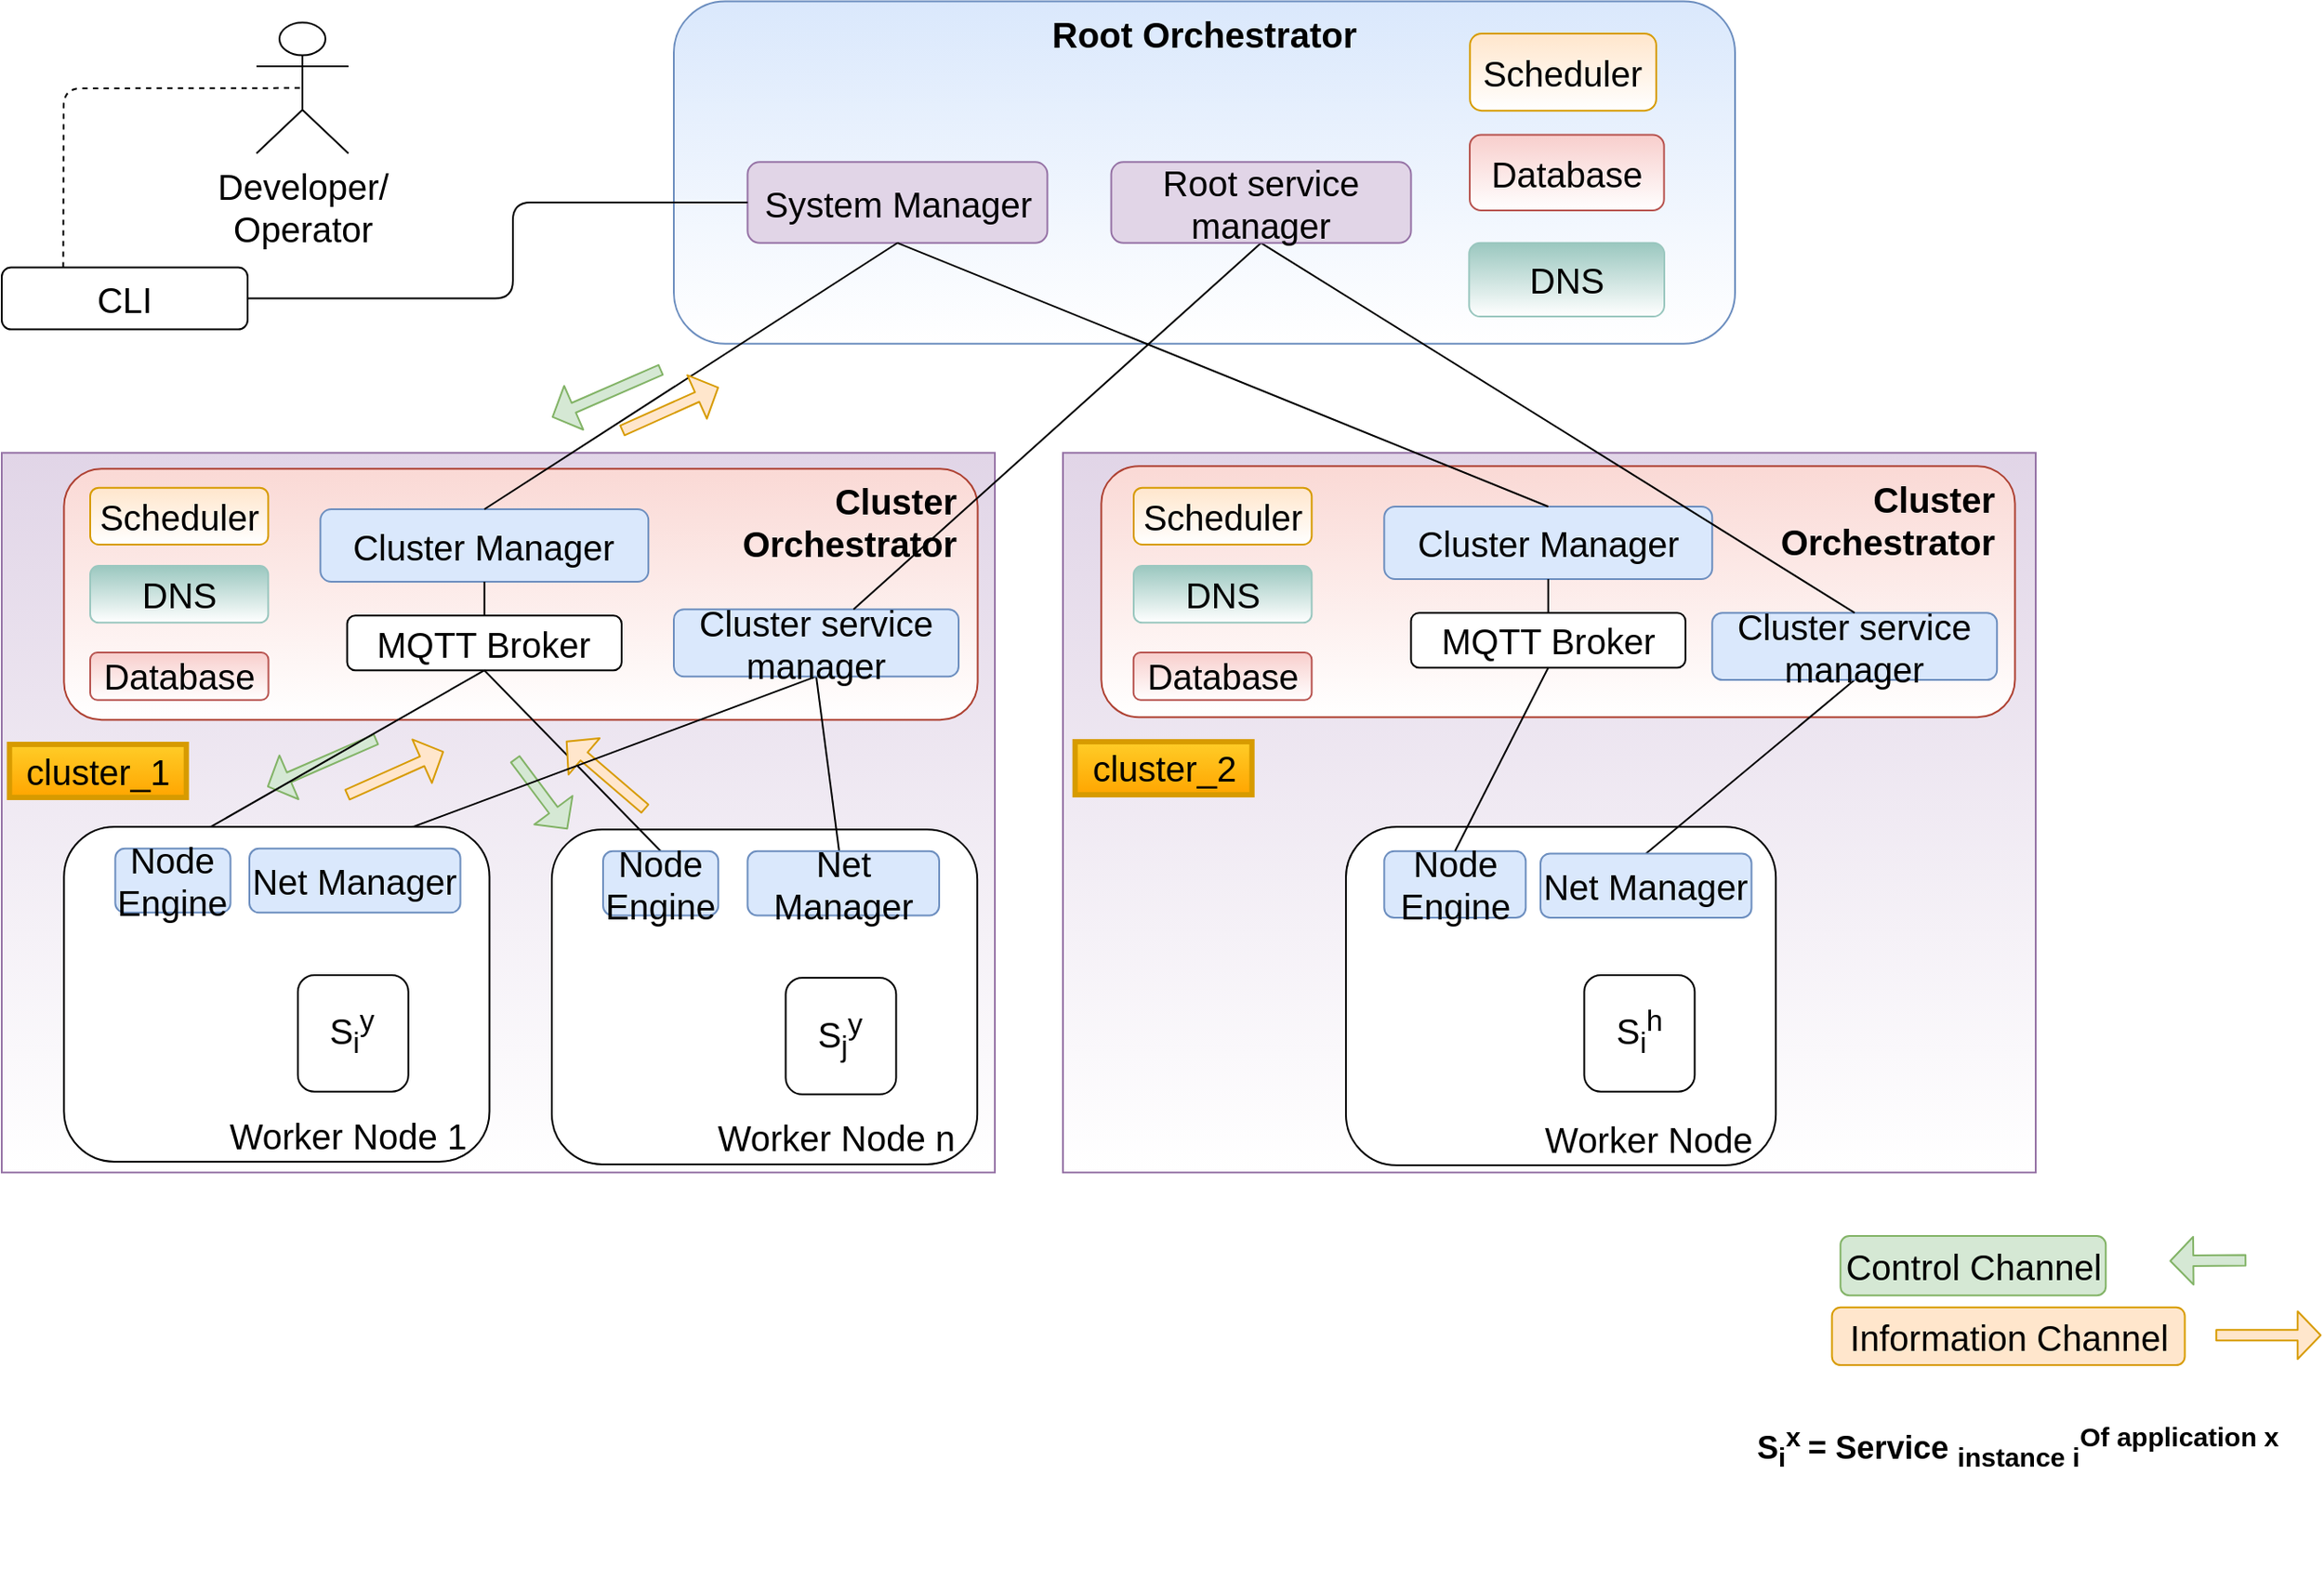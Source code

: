 <mxfile version="14.5.1" type="device"><diagram id="qDg0xC4o8QqIYIw0mtO4" name="Page-1"><mxGraphModel dx="5712" dy="-9516" grid="1" gridSize="10" guides="1" tooltips="1" connect="1" arrows="1" fold="1" page="1" pageScale="1" pageWidth="827" pageHeight="1169" math="0" shadow="0"><root><mxCell id="0"/><mxCell id="1" parent="0"/><mxCell id="P4OtFb7GqKxglxMJNn4_-2" value="CLI" style="rounded=1;whiteSpace=wrap;html=1;gradientColor=#ffffff;fontSize=20;" parent="1" vertex="1"><mxGeometry x="-3860" y="11032.29" width="139" height="35" as="geometry"/></mxCell><mxCell id="P4OtFb7GqKxglxMJNn4_-4" value="&lt;font style=&quot;font-size: 20px;&quot;&gt;&lt;b style=&quot;font-size: 20px;&quot;&gt;Root Orchestrator&lt;/b&gt;&lt;br style=&quot;font-size: 20px;&quot;&gt;&lt;/font&gt;" style="rounded=1;whiteSpace=wrap;html=1;fontSize=20;verticalAlign=top;rotation=0;gradientDirection=south;fillColor=#dae8fc;strokeColor=#6c8ebf;gradientColor=#ffffff;" parent="1" vertex="1"><mxGeometry x="-3480" y="10881.8" width="600" height="193.62" as="geometry"/></mxCell><mxCell id="P4OtFb7GqKxglxMJNn4_-5" value="&lt;font style=&quot;font-size: 20px;&quot;&gt;Scheduler&lt;/font&gt;" style="rounded=1;whiteSpace=wrap;html=1;fontSize=20;fillColor=#ffe6cc;strokeColor=#d79b00;rotation=0;verticalAlign=middle;gradientColor=#ffffff;" parent="1" vertex="1"><mxGeometry x="-3029.876" y="10900.004" width="105.311" height="43.565" as="geometry"/></mxCell><mxCell id="P4OtFb7GqKxglxMJNn4_-6" value="System Manager" style="rounded=1;whiteSpace=wrap;html=1;fontSize=20;fillColor=#e1d5e7;strokeColor=#9673a6;rotation=0;verticalAlign=middle;" parent="1" vertex="1"><mxGeometry x="-3438.31" y="10972.66" width="169.5" height="45.73" as="geometry"/></mxCell><mxCell id="P4OtFb7GqKxglxMJNn4_-7" value="&lt;font style=&quot;font-size: 20px;&quot;&gt;Database&lt;/font&gt;" style="rounded=1;whiteSpace=wrap;html=1;rotation=0;fillColor=#f8cecc;strokeColor=#b85450;gradientColor=#ffffff;fontSize=20;" parent="1" vertex="1"><mxGeometry x="-3030" y="10957.23" width="109.84" height="42.77" as="geometry"/></mxCell><mxCell id="P4OtFb7GqKxglxMJNn4_-8" value="" style="endArrow=none;html=1;fontSize=20;entryX=1;entryY=0.5;entryDx=0;entryDy=0;edgeStyle=orthogonalEdgeStyle;exitX=0;exitY=0.5;exitDx=0;exitDy=0;" parent="1" source="P4OtFb7GqKxglxMJNn4_-6" target="P4OtFb7GqKxglxMJNn4_-2" edge="1"><mxGeometry width="50" height="50" relative="1" as="geometry"><mxPoint x="-3221" y="10998.29" as="sourcePoint"/><mxPoint x="-3541" y="11017.29" as="targetPoint"/><Array as="points"><mxPoint x="-3571" y="10995.66"/><mxPoint x="-3571" y="11049.66"/></Array></mxGeometry></mxCell><mxCell id="P4OtFb7GqKxglxMJNn4_-9" value="Control Channel" style="rounded=1;whiteSpace=wrap;html=1;fillColor=#d5e8d4;strokeColor=#82b366;fontSize=20;" parent="1" vertex="1"><mxGeometry x="-2820.38" y="11580" width="150" height="33.63" as="geometry"/></mxCell><mxCell id="P4OtFb7GqKxglxMJNn4_-10" value="Information Channel" style="rounded=1;whiteSpace=wrap;html=1;fillColor=#ffe6cc;strokeColor=#d79b00;fontSize=20;" parent="1" vertex="1"><mxGeometry x="-2825.2" y="11620.4" width="199.5" height="32.62" as="geometry"/></mxCell><mxCell id="P4OtFb7GqKxglxMJNn4_-11" value="" style="shape=flexArrow;endArrow=classic;html=1;strokeColor=#d79b00;fontSize=20;strokeWidth=1;width=6;fillColor=#ffe6cc;endSize=4;startSize=3;targetPerimeterSpacing=0;" parent="1" edge="1"><mxGeometry width="50" height="50" relative="1" as="geometry"><mxPoint x="-2608.38" y="11636.12" as="sourcePoint"/><mxPoint x="-2548.38" y="11636.12" as="targetPoint"/></mxGeometry></mxCell><mxCell id="P4OtFb7GqKxglxMJNn4_-12" value="" style="endArrow=classic;html=1;fillColor=#d5e8d4;strokeColor=#82b366;shape=flexArrow;width=6;fontSize=20;endSize=4;" parent="1" edge="1"><mxGeometry width="50" height="50" relative="1" as="geometry"><mxPoint x="-2590.88" y="11593.73" as="sourcePoint"/><mxPoint x="-2634.38" y="11594.12" as="targetPoint"/></mxGeometry></mxCell><object label="Developer/ &lt;br style=&quot;font-size: 20px;&quot;&gt;Operator" id="P4OtFb7GqKxglxMJNn4_-13"><mxCell style="shape=umlActor;verticalLabelPosition=bottom;labelBackgroundColor=#ffffff;verticalAlign=top;html=1;outlineConnect=0;rounded=1;gradientColor=#ffffff;fontSize=20;align=center;fontColor=#000000;" parent="1" vertex="1"><mxGeometry x="-3716" y="10893.79" width="52" height="74" as="geometry"/></mxCell></object><mxCell id="P4OtFb7GqKxglxMJNn4_-14" value="" style="endArrow=none;dashed=1;html=1;fontSize=20;entryX=0.5;entryY=0.5;entryDx=0;entryDy=0;entryPerimeter=0;exitX=0.25;exitY=0;exitDx=0;exitDy=0;" parent="1" source="P4OtFb7GqKxglxMJNn4_-2" target="P4OtFb7GqKxglxMJNn4_-13" edge="1"><mxGeometry width="50" height="50" relative="1" as="geometry"><mxPoint x="-3921" y="10972.29" as="sourcePoint"/><mxPoint x="-3871" y="10922.29" as="targetPoint"/><Array as="points"><mxPoint x="-3825" y="10931"/></Array></mxGeometry></mxCell><mxCell id="P4OtFb7GqKxglxMJNn4_-45" value="" style="group;rotation=0;fillColor=#e1d5e7;strokeColor=#9673a6;gradientColor=#ffffff;fontSize=20;container=0;" parent="1" vertex="1" connectable="0"><mxGeometry x="-3260" y="11137.11" width="550" height="407" as="geometry"/></mxCell><mxCell id="P4OtFb7GqKxglxMJNn4_-47" value="&lt;b style=&quot;font-size: 20px;&quot;&gt;Cluster &lt;br style=&quot;font-size: 20px;&quot;&gt;Orchestrator&lt;/b&gt;" style="rounded=1;whiteSpace=wrap;html=1;fontSize=20;verticalAlign=top;rotation=0;fillColor=#fad9d5;strokeColor=#ae4132;gradientColor=#ffffff;align=right;spacing=2;spacingRight=10;" parent="1" vertex="1"><mxGeometry x="-3238.32" y="11144.59" width="516.6" height="142" as="geometry"/></mxCell><mxCell id="P4OtFb7GqKxglxMJNn4_-48" value="Scheduler" style="rounded=1;whiteSpace=wrap;html=1;fontSize=20;fillColor=#ffe6cc;strokeColor=#d79b00;rotation=0;gradientColor=#ffffff;" parent="1" vertex="1"><mxGeometry x="-3220.002" y="11156.86" width="100.659" height="32.13" as="geometry"/></mxCell><mxCell id="P4OtFb7GqKxglxMJNn4_-49" value="Cluster Manager" style="rounded=1;whiteSpace=wrap;html=1;fillColor=#dae8fc;strokeColor=#6c8ebf;fontSize=20;verticalAlign=middle;" parent="1" vertex="1"><mxGeometry x="-3078.345" y="11167.48" width="185.454" height="41" as="geometry"/></mxCell><mxCell id="P4OtFb7GqKxglxMJNn4_-50" value="&lt;font style=&quot;font-size: 20px;&quot;&gt;Database&lt;/font&gt;" style="rounded=1;whiteSpace=wrap;html=1;rotation=0;fillColor=#f8cecc;strokeColor=#b85450;gradientColor=#ffffff;fontSize=20;" parent="1" vertex="1"><mxGeometry x="-3220.112" y="11250" width="100.772" height="26.88" as="geometry"/></mxCell><mxCell id="P4OtFb7GqKxglxMJNn4_-51" value="MQTT Broker" style="rounded=1;whiteSpace=wrap;html=1;strokeColor=#000000;fontSize=20;" parent="1" vertex="1"><mxGeometry x="-3063.21" y="11227.59" width="155.18" height="31" as="geometry"/></mxCell><mxCell id="P4OtFb7GqKxglxMJNn4_-52" style="rounded=0;orthogonalLoop=1;jettySize=auto;html=1;fontSize=20;endArrow=none;endFill=0;" parent="1" source="P4OtFb7GqKxglxMJNn4_-51" target="P4OtFb7GqKxglxMJNn4_-49" edge="1"><mxGeometry relative="1" as="geometry"><mxPoint x="1018.694" y="262.48" as="sourcePoint"/><mxPoint x="922.017" y="104.48" as="targetPoint"/></mxGeometry></mxCell><mxCell id="P4OtFb7GqKxglxMJNn4_-53" value="cluster_2" style="text;html=1;align=center;verticalAlign=middle;resizable=0;points=[];autosize=1;fontSize=20;gradientColor=#ffa500;fillColor=#ffcd28;strokeColor=#d79b00;strokeWidth=3;rotation=0;" parent="1" vertex="1"><mxGeometry x="-3253.15" y="11300.47" width="100" height="30" as="geometry"/></mxCell><mxCell id="P4OtFb7GqKxglxMJNn4_-54" value="&lt;font style=&quot;font-size: 20px;&quot;&gt;Worker Node&lt;/font&gt;" style="rounded=1;whiteSpace=wrap;html=1;fontSize=20;verticalAlign=bottom;rotation=0;labelPosition=center;verticalLabelPosition=middle;align=right;spacingRight=11;" parent="1" vertex="1"><mxGeometry x="-3100" y="11348.59" width="243.07" height="191.41" as="geometry"/></mxCell><mxCell id="P4OtFb7GqKxglxMJNn4_-55" value="S&lt;sub&gt;i&lt;/sub&gt;&lt;sup&gt;h&lt;/sup&gt;" style="rounded=1;whiteSpace=wrap;html=1;fontSize=20;rotation=0;" parent="1" vertex="1"><mxGeometry x="-2965.26" y="11432.491" width="62.452" height="65.917" as="geometry"/></mxCell><mxCell id="P4OtFb7GqKxglxMJNn4_-56" value="Node Engine" style="rounded=1;whiteSpace=wrap;html=1;fillColor=#dae8fc;strokeColor=#6c8ebf;fontSize=20;verticalAlign=middle;" parent="1" vertex="1"><mxGeometry x="-3078.34" y="11362.39" width="80" height="37.61" as="geometry"/></mxCell><mxCell id="P4OtFb7GqKxglxMJNn4_-57" style="rounded=0;orthogonalLoop=1;jettySize=auto;html=1;exitX=0.5;exitY=0;exitDx=0;exitDy=0;fontSize=20;endArrow=none;endFill=0;entryX=0.5;entryY=1;entryDx=0;entryDy=0;" parent="1" source="P4OtFb7GqKxglxMJNn4_-56" target="P4OtFb7GqKxglxMJNn4_-51" edge="1"><mxGeometry relative="1" as="geometry"><mxPoint x="-2843.867" y="11377.03" as="sourcePoint"/><mxPoint x="-3042.277" y="11194.44" as="targetPoint"/></mxGeometry></mxCell><mxCell id="P4OtFb7GqKxglxMJNn4_-58" style="rounded=0;orthogonalLoop=1;jettySize=auto;html=1;endArrow=none;endFill=0;entryX=0.5;entryY=0;entryDx=0;entryDy=0;exitX=0.5;exitY=1;exitDx=0;exitDy=0;" parent="1" source="P4OtFb7GqKxglxMJNn4_-6" target="P4OtFb7GqKxglxMJNn4_-49" edge="1"><mxGeometry relative="1" as="geometry"><mxPoint x="-3200" y="11020" as="sourcePoint"/><mxPoint x="-3530.29" y="11179" as="targetPoint"/></mxGeometry></mxCell><mxCell id="P4OtFb7GqKxglxMJNn4_-59" value="" style="group;rotation=0;fillColor=#e1d5e7;strokeColor=#9673a6;gradientColor=#ffffff;fontSize=20;container=0;" parent="1" vertex="1" connectable="0"><mxGeometry x="-3860" y="11137.11" width="561.5" height="407" as="geometry"/></mxCell><mxCell id="P4OtFb7GqKxglxMJNn4_-61" value="" style="endArrow=classic;html=1;fillColor=#d5e8d4;strokeColor=#82b366;shape=flexArrow;width=6;fontSize=20;endSize=4;" parent="1" edge="1"><mxGeometry x="-3899.5" y="11147.63" width="50" height="50" as="geometry"><mxPoint x="-3648" y="11299" as="sourcePoint"/><mxPoint x="-3710" y="11326" as="targetPoint"/></mxGeometry></mxCell><mxCell id="P4OtFb7GqKxglxMJNn4_-62" value="" style="endArrow=classic;html=1;fillColor=#d5e8d4;strokeColor=#82b366;shape=flexArrow;width=6;fontSize=20;endSize=4;" parent="1" edge="1"><mxGeometry x="-3931.5" y="11148.63" width="50" height="50" as="geometry"><mxPoint x="-3570" y="11310" as="sourcePoint"/><mxPoint x="-3540" y="11350" as="targetPoint"/></mxGeometry></mxCell><mxCell id="P4OtFb7GqKxglxMJNn4_-63" value="" style="shape=flexArrow;endArrow=classic;html=1;strokeColor=#d79b00;fontSize=20;strokeWidth=1;width=6;fillColor=#ffe6cc;endSize=4;startSize=3;targetPerimeterSpacing=0;" parent="1" edge="1"><mxGeometry x="-3921.5" y="11134.63" width="50" height="50" as="geometry"><mxPoint x="-3665" y="11330.63" as="sourcePoint"/><mxPoint x="-3610" y="11306" as="targetPoint"/></mxGeometry></mxCell><mxCell id="P4OtFb7GqKxglxMJNn4_-64" value="cluster_1" style="text;html=1;align=center;verticalAlign=middle;resizable=0;points=[];autosize=1;fontSize=20;gradientColor=#ffa500;fillColor=#ffcd28;strokeColor=#d79b00;strokeWidth=3;rotation=0;" parent="1" vertex="1"><mxGeometry x="-3855.65" y="11301.99" width="100" height="30" as="geometry"/></mxCell><mxCell id="P4OtFb7GqKxglxMJNn4_-65" value="&lt;b style=&quot;font-size: 20px;&quot;&gt;Cluster &lt;br style=&quot;font-size: 20px;&quot;&gt;Orchestrator&lt;/b&gt;" style="rounded=1;whiteSpace=wrap;html=1;fontSize=20;verticalAlign=top;rotation=0;fillColor=#fad9d5;strokeColor=#ae4132;gradientColor=#ffffff;align=right;spacing=2;spacingRight=10;" parent="1" vertex="1"><mxGeometry x="-3824.82" y="11146.11" width="516.6" height="142" as="geometry"/></mxCell><mxCell id="P4OtFb7GqKxglxMJNn4_-66" value="Scheduler" style="rounded=1;whiteSpace=wrap;html=1;fontSize=20;fillColor=#ffe6cc;strokeColor=#d79b00;rotation=0;gradientColor=#ffffff;" parent="1" vertex="1"><mxGeometry x="-3810.002" y="11156.86" width="100.659" height="32.13" as="geometry"/></mxCell><mxCell id="P4OtFb7GqKxglxMJNn4_-67" value="Cluster Manager" style="rounded=1;whiteSpace=wrap;html=1;fillColor=#dae8fc;strokeColor=#6c8ebf;fontSize=20;verticalAlign=middle;" parent="1" vertex="1"><mxGeometry x="-3679.845" y="11169" width="185.454" height="41" as="geometry"/></mxCell><mxCell id="P4OtFb7GqKxglxMJNn4_-68" value="&lt;font style=&quot;font-size: 20px;&quot;&gt;Database&lt;/font&gt;" style="rounded=1;whiteSpace=wrap;html=1;rotation=0;fillColor=#f8cecc;strokeColor=#b85450;gradientColor=#ffffff;fontSize=20;" parent="1" vertex="1"><mxGeometry x="-3810.002" y="11250" width="100.772" height="26.88" as="geometry"/></mxCell><mxCell id="9mKfw8Kms2oN-hSuTqNL-10" style="edgeStyle=none;rounded=0;orthogonalLoop=1;jettySize=auto;html=1;exitX=0.5;exitY=1;exitDx=0;exitDy=0;entryX=0.5;entryY=0;entryDx=0;entryDy=0;endArrow=none;endFill=0;strokeColor=#000000;" parent="1" source="P4OtFb7GqKxglxMJNn4_-75" target="9mKfw8Kms2oN-hSuTqNL-4" edge="1"><mxGeometry relative="1" as="geometry"/></mxCell><mxCell id="P4OtFb7GqKxglxMJNn4_-75" value="MQTT Broker" style="rounded=1;whiteSpace=wrap;html=1;strokeColor=#000000;fontSize=20;" parent="1" vertex="1"><mxGeometry x="-3664.71" y="11229.11" width="155.18" height="31" as="geometry"/></mxCell><mxCell id="P4OtFb7GqKxglxMJNn4_-76" style="rounded=0;orthogonalLoop=1;jettySize=auto;html=1;fontSize=20;endArrow=none;endFill=0;" parent="1" source="P4OtFb7GqKxglxMJNn4_-75" target="P4OtFb7GqKxglxMJNn4_-67" edge="1"><mxGeometry x="-3854.82" y="11140.11" as="geometry"><mxPoint x="-3437.626" y="11404.11" as="sourcePoint"/><mxPoint x="-3534.303" y="11246.11" as="targetPoint"/></mxGeometry></mxCell><mxCell id="P4OtFb7GqKxglxMJNn4_-78" value="&lt;font style=&quot;font-size: 20px&quot;&gt;Worker Node n&lt;/font&gt;" style="rounded=1;whiteSpace=wrap;html=1;fontSize=20;verticalAlign=bottom;rotation=0;labelPosition=center;verticalLabelPosition=middle;align=right;spacingRight=11;" parent="1" vertex="1"><mxGeometry x="-3549" y="11350.11" width="240.566" height="189.369" as="geometry"/></mxCell><mxCell id="P4OtFb7GqKxglxMJNn4_-79" value="S&lt;sub&gt;j&lt;/sub&gt;&lt;sup&gt;y&lt;/sup&gt;" style="rounded=1;whiteSpace=wrap;html=1;fontSize=20;rotation=0;" parent="1" vertex="1"><mxGeometry x="-3416.76" y="11434.011" width="62.452" height="65.917" as="geometry"/></mxCell><mxCell id="P4OtFb7GqKxglxMJNn4_-83" style="rounded=0;orthogonalLoop=1;jettySize=auto;html=1;fontSize=20;endArrow=none;endFill=0;entryX=0.5;entryY=1;entryDx=0;entryDy=0;exitX=0.5;exitY=0;exitDx=0;exitDy=0;" parent="1" source="P4OtFb7GqKxglxMJNn4_-98" target="P4OtFb7GqKxglxMJNn4_-75" edge="1"><mxGeometry x="-3861.5" y="11138.63" as="geometry"><mxPoint x="-3469.645" y="11363.81" as="sourcePoint"/><mxPoint x="-3643.777" y="11195.96" as="targetPoint"/></mxGeometry></mxCell><mxCell id="P4OtFb7GqKxglxMJNn4_-84" value="" style="shape=flexArrow;endArrow=classic;html=1;strokeColor=#d79b00;fontSize=20;strokeWidth=1;width=6;fillColor=#ffe6cc;endSize=4;startSize=3;targetPerimeterSpacing=0;" parent="1" edge="1"><mxGeometry x="-3942.5" y="11138.63" width="50" height="50" as="geometry"><mxPoint x="-3496" y="11338.63" as="sourcePoint"/><mxPoint x="-3541" y="11300" as="targetPoint"/></mxGeometry></mxCell><mxCell id="P4OtFb7GqKxglxMJNn4_-87" style="rounded=0;orthogonalLoop=1;jettySize=auto;html=1;exitX=0.5;exitY=1;exitDx=0;exitDy=0;endArrow=none;endFill=0;entryX=0.5;entryY=0;entryDx=0;entryDy=0;" parent="1" source="P4OtFb7GqKxglxMJNn4_-6" target="P4OtFb7GqKxglxMJNn4_-67" edge="1"><mxGeometry relative="1" as="geometry"/></mxCell><mxCell id="P4OtFb7GqKxglxMJNn4_-93" value="&lt;h2&gt;S&lt;sub&gt;i&lt;/sub&gt;&lt;sup&gt;x &lt;/sup&gt;= Service&amp;nbsp;&lt;sub&gt;instance i&lt;/sub&gt;&lt;sup&gt;Of application x&lt;/sup&gt;&lt;/h2&gt;" style="text;html=1;strokeColor=none;fillColor=none;align=center;verticalAlign=middle;whiteSpace=wrap;rounded=0;" parent="1" vertex="1"><mxGeometry x="-2870" y="11624.72" width="300" height="147.68" as="geometry"/></mxCell><mxCell id="P4OtFb7GqKxglxMJNn4_-98" value="Node Engine" style="rounded=1;whiteSpace=wrap;html=1;fillColor=#dae8fc;strokeColor=#6c8ebf;fontSize=20;verticalAlign=middle;" parent="1" vertex="1"><mxGeometry x="-3520" y="11362.39" width="65.13" height="36.3" as="geometry"/></mxCell><mxCell id="9mKfw8Kms2oN-hSuTqNL-8" style="rounded=0;orthogonalLoop=1;jettySize=auto;html=1;exitX=0.5;exitY=1;exitDx=0;exitDy=0;entryX=0.5;entryY=0;entryDx=0;entryDy=0;endArrow=none;endFill=0;" parent="1" source="P4OtFb7GqKxglxMJNn4_-101" target="9mKfw8Kms2oN-hSuTqNL-5" edge="1"><mxGeometry relative="1" as="geometry"/></mxCell><mxCell id="9mKfw8Kms2oN-hSuTqNL-9" style="rounded=0;orthogonalLoop=1;jettySize=auto;html=1;exitX=0.5;exitY=1;exitDx=0;exitDy=0;endArrow=none;endFill=0;" parent="1" source="P4OtFb7GqKxglxMJNn4_-101" target="9mKfw8Kms2oN-hSuTqNL-6" edge="1"><mxGeometry relative="1" as="geometry"/></mxCell><mxCell id="P4OtFb7GqKxglxMJNn4_-101" value="Cluster service manager" style="rounded=1;whiteSpace=wrap;html=1;fillColor=#dae8fc;strokeColor=#6c8ebf;fontSize=20;verticalAlign=middle;" parent="1" vertex="1"><mxGeometry x="-3480" y="11225.64" width="161" height="37.95" as="geometry"/></mxCell><mxCell id="9mKfw8Kms2oN-hSuTqNL-11" style="edgeStyle=none;rounded=0;orthogonalLoop=1;jettySize=auto;html=1;exitX=0.5;exitY=1;exitDx=0;exitDy=0;entryX=0.5;entryY=0;entryDx=0;entryDy=0;endArrow=none;endFill=0;strokeColor=#000000;" parent="1" source="P4OtFb7GqKxglxMJNn4_-102" target="9mKfw8Kms2oN-hSuTqNL-7" edge="1"><mxGeometry relative="1" as="geometry"/></mxCell><mxCell id="P4OtFb7GqKxglxMJNn4_-102" value="Cluster service manager" style="rounded=1;whiteSpace=wrap;html=1;fillColor=#dae8fc;strokeColor=#6c8ebf;fontSize=20;verticalAlign=middle;" parent="1" vertex="1"><mxGeometry x="-2892.89" y="11227.59" width="161" height="37.95" as="geometry"/></mxCell><mxCell id="P4OtFb7GqKxglxMJNn4_-113" style="rounded=0;orthogonalLoop=1;jettySize=auto;html=1;exitX=0.5;exitY=1;exitDx=0;exitDy=0;endArrow=none;endFill=0;" parent="1" source="P4OtFb7GqKxglxMJNn4_-112" target="P4OtFb7GqKxglxMJNn4_-101" edge="1"><mxGeometry relative="1" as="geometry"/></mxCell><mxCell id="P4OtFb7GqKxglxMJNn4_-114" style="edgeStyle=none;rounded=0;orthogonalLoop=1;jettySize=auto;html=1;exitX=0.5;exitY=1;exitDx=0;exitDy=0;entryX=0.5;entryY=0;entryDx=0;entryDy=0;endArrow=none;endFill=0;" parent="1" source="P4OtFb7GqKxglxMJNn4_-112" target="P4OtFb7GqKxglxMJNn4_-102" edge="1"><mxGeometry relative="1" as="geometry"/></mxCell><mxCell id="P4OtFb7GqKxglxMJNn4_-112" value="Root service manager" style="rounded=1;whiteSpace=wrap;html=1;fontSize=20;fillColor=#e1d5e7;strokeColor=#9673a6;rotation=0;verticalAlign=middle;" parent="1" vertex="1"><mxGeometry x="-3232.71" y="10972.66" width="169.5" height="45.73" as="geometry"/></mxCell><mxCell id="9mKfw8Kms2oN-hSuTqNL-2" value="&lt;font style=&quot;font-size: 20px&quot;&gt;Worker Node 1&lt;/font&gt;" style="rounded=1;whiteSpace=wrap;html=1;fontSize=20;verticalAlign=bottom;rotation=0;labelPosition=center;verticalLabelPosition=middle;align=right;spacingRight=11;" parent="1" vertex="1"><mxGeometry x="-3824.82" y="11348.59" width="240.566" height="189.369" as="geometry"/></mxCell><mxCell id="9mKfw8Kms2oN-hSuTqNL-3" value="S&lt;sub&gt;i&lt;/sub&gt;&lt;sup&gt;y&lt;/sup&gt;" style="rounded=1;whiteSpace=wrap;html=1;fontSize=20;rotation=0;" parent="1" vertex="1"><mxGeometry x="-3692.58" y="11432.491" width="62.452" height="65.917" as="geometry"/></mxCell><mxCell id="9mKfw8Kms2oN-hSuTqNL-4" value="Node Engine" style="rounded=1;whiteSpace=wrap;html=1;fillColor=#dae8fc;strokeColor=#6c8ebf;fontSize=20;verticalAlign=middle;" parent="1" vertex="1"><mxGeometry x="-3795.82" y="11360.87" width="65.13" height="36.3" as="geometry"/></mxCell><mxCell id="9mKfw8Kms2oN-hSuTqNL-5" value="Net Manager" style="rounded=1;whiteSpace=wrap;html=1;fillColor=#dae8fc;strokeColor=#6c8ebf;fontSize=20;verticalAlign=middle;" parent="1" vertex="1"><mxGeometry x="-3720" y="11360.87" width="119.31" height="36.3" as="geometry"/></mxCell><mxCell id="9mKfw8Kms2oN-hSuTqNL-6" value="Net Manager" style="rounded=1;whiteSpace=wrap;html=1;fillColor=#dae8fc;strokeColor=#6c8ebf;fontSize=20;verticalAlign=middle;" parent="1" vertex="1"><mxGeometry x="-3438.31" y="11362.39" width="108.31" height="36.3" as="geometry"/></mxCell><mxCell id="9mKfw8Kms2oN-hSuTqNL-7" value="Net Manager" style="rounded=1;whiteSpace=wrap;html=1;fillColor=#dae8fc;strokeColor=#6c8ebf;fontSize=20;verticalAlign=middle;" parent="1" vertex="1"><mxGeometry x="-2990" y="11363.7" width="119.31" height="36.3" as="geometry"/></mxCell><mxCell id="EM5591tGfIuF9aMzA1md-1" value="DNS" style="rounded=1;whiteSpace=wrap;html=1;fontSize=20;rotation=0;strokeColor=#9AC7BF;fillColor=#9AC7BF;gradientColor=#ffffff;" vertex="1" parent="1"><mxGeometry x="-3220.002" y="11201.04" width="100.659" height="32.13" as="geometry"/></mxCell><mxCell id="EM5591tGfIuF9aMzA1md-2" value="DNS" style="rounded=1;whiteSpace=wrap;html=1;fontSize=20;rotation=0;strokeColor=#9AC7BF;fillColor=#9AC7BF;gradientColor=#ffffff;" vertex="1" parent="1"><mxGeometry x="-3810.002" y="11201.04" width="100.659" height="32.13" as="geometry"/></mxCell><mxCell id="EM5591tGfIuF9aMzA1md-3" value="DNS" style="rounded=1;whiteSpace=wrap;html=1;fontSize=20;rotation=0;strokeColor=#9AC7BF;fillColor=#9AC7BF;gradientColor=#ffffff;" vertex="1" parent="1"><mxGeometry x="-3030.35" y="11018.39" width="110.35" height="41.61" as="geometry"/></mxCell><mxCell id="EM5591tGfIuF9aMzA1md-4" value="" style="endArrow=classic;html=1;fillColor=#d5e8d4;strokeColor=#82b366;shape=flexArrow;width=6;fontSize=20;endSize=4;" edge="1" parent="1"><mxGeometry x="-3738.5" y="10938.63" width="50" height="50" as="geometry"><mxPoint x="-3487" y="11090" as="sourcePoint"/><mxPoint x="-3549" y="11117" as="targetPoint"/></mxGeometry></mxCell><mxCell id="EM5591tGfIuF9aMzA1md-5" value="" style="shape=flexArrow;endArrow=classic;html=1;strokeColor=#d79b00;fontSize=20;strokeWidth=1;width=6;fillColor=#ffe6cc;endSize=4;startSize=3;targetPerimeterSpacing=0;" edge="1" parent="1"><mxGeometry x="-3766.03" y="10928.63" width="50" height="50" as="geometry"><mxPoint x="-3509.53" y="11124.63" as="sourcePoint"/><mxPoint x="-3454.53" y="11100" as="targetPoint"/></mxGeometry></mxCell></root></mxGraphModel></diagram></mxfile>